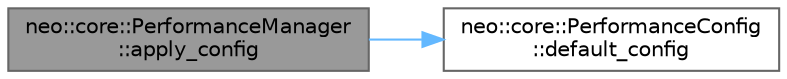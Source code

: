 digraph "neo::core::PerformanceManager::apply_config"
{
 // LATEX_PDF_SIZE
  bgcolor="transparent";
  edge [fontname=Helvetica,fontsize=10,labelfontname=Helvetica,labelfontsize=10];
  node [fontname=Helvetica,fontsize=10,shape=box,height=0.2,width=0.4];
  rankdir="LR";
  Node1 [id="Node000001",label="neo::core::PerformanceManager\l::apply_config",height=0.2,width=0.4,color="gray40", fillcolor="grey60", style="filled", fontcolor="black",tooltip=" "];
  Node1 -> Node2 [id="edge1_Node000001_Node000002",color="steelblue1",style="solid",tooltip=" "];
  Node2 [id="Node000002",label="neo::core::PerformanceConfig\l::default_config",height=0.2,width=0.4,color="grey40", fillcolor="white", style="filled",URL="$structneo_1_1core_1_1_performance_config.html#aad2db9fa6d1d37fd2982a78dbc92f869",tooltip="Creates a default configuration."];
}
